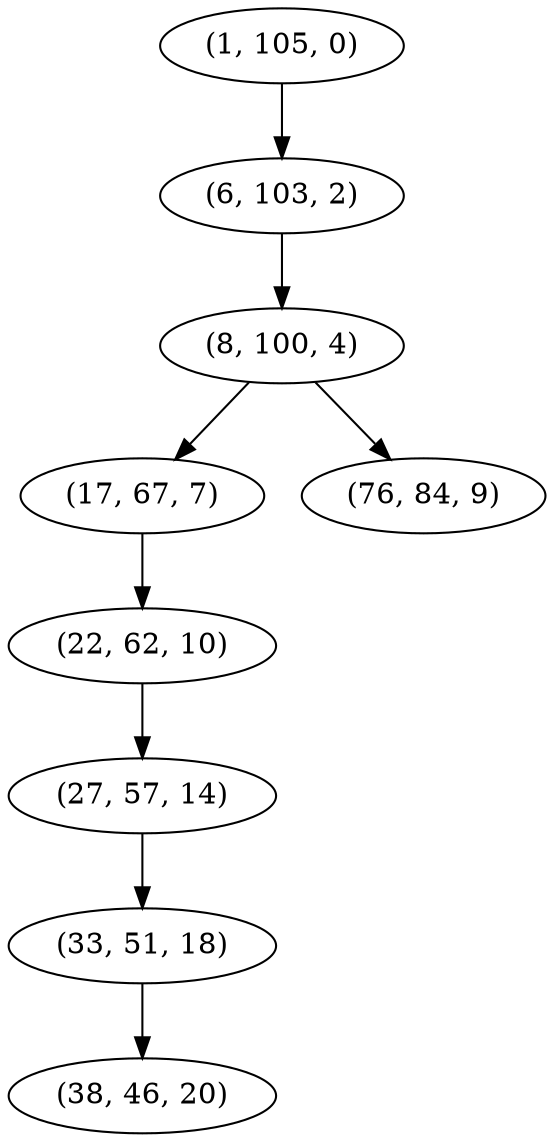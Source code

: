 digraph tree {
    "(1, 105, 0)";
    "(6, 103, 2)";
    "(8, 100, 4)";
    "(17, 67, 7)";
    "(22, 62, 10)";
    "(27, 57, 14)";
    "(33, 51, 18)";
    "(38, 46, 20)";
    "(76, 84, 9)";
    "(1, 105, 0)" -> "(6, 103, 2)";
    "(6, 103, 2)" -> "(8, 100, 4)";
    "(8, 100, 4)" -> "(17, 67, 7)";
    "(8, 100, 4)" -> "(76, 84, 9)";
    "(17, 67, 7)" -> "(22, 62, 10)";
    "(22, 62, 10)" -> "(27, 57, 14)";
    "(27, 57, 14)" -> "(33, 51, 18)";
    "(33, 51, 18)" -> "(38, 46, 20)";
}
